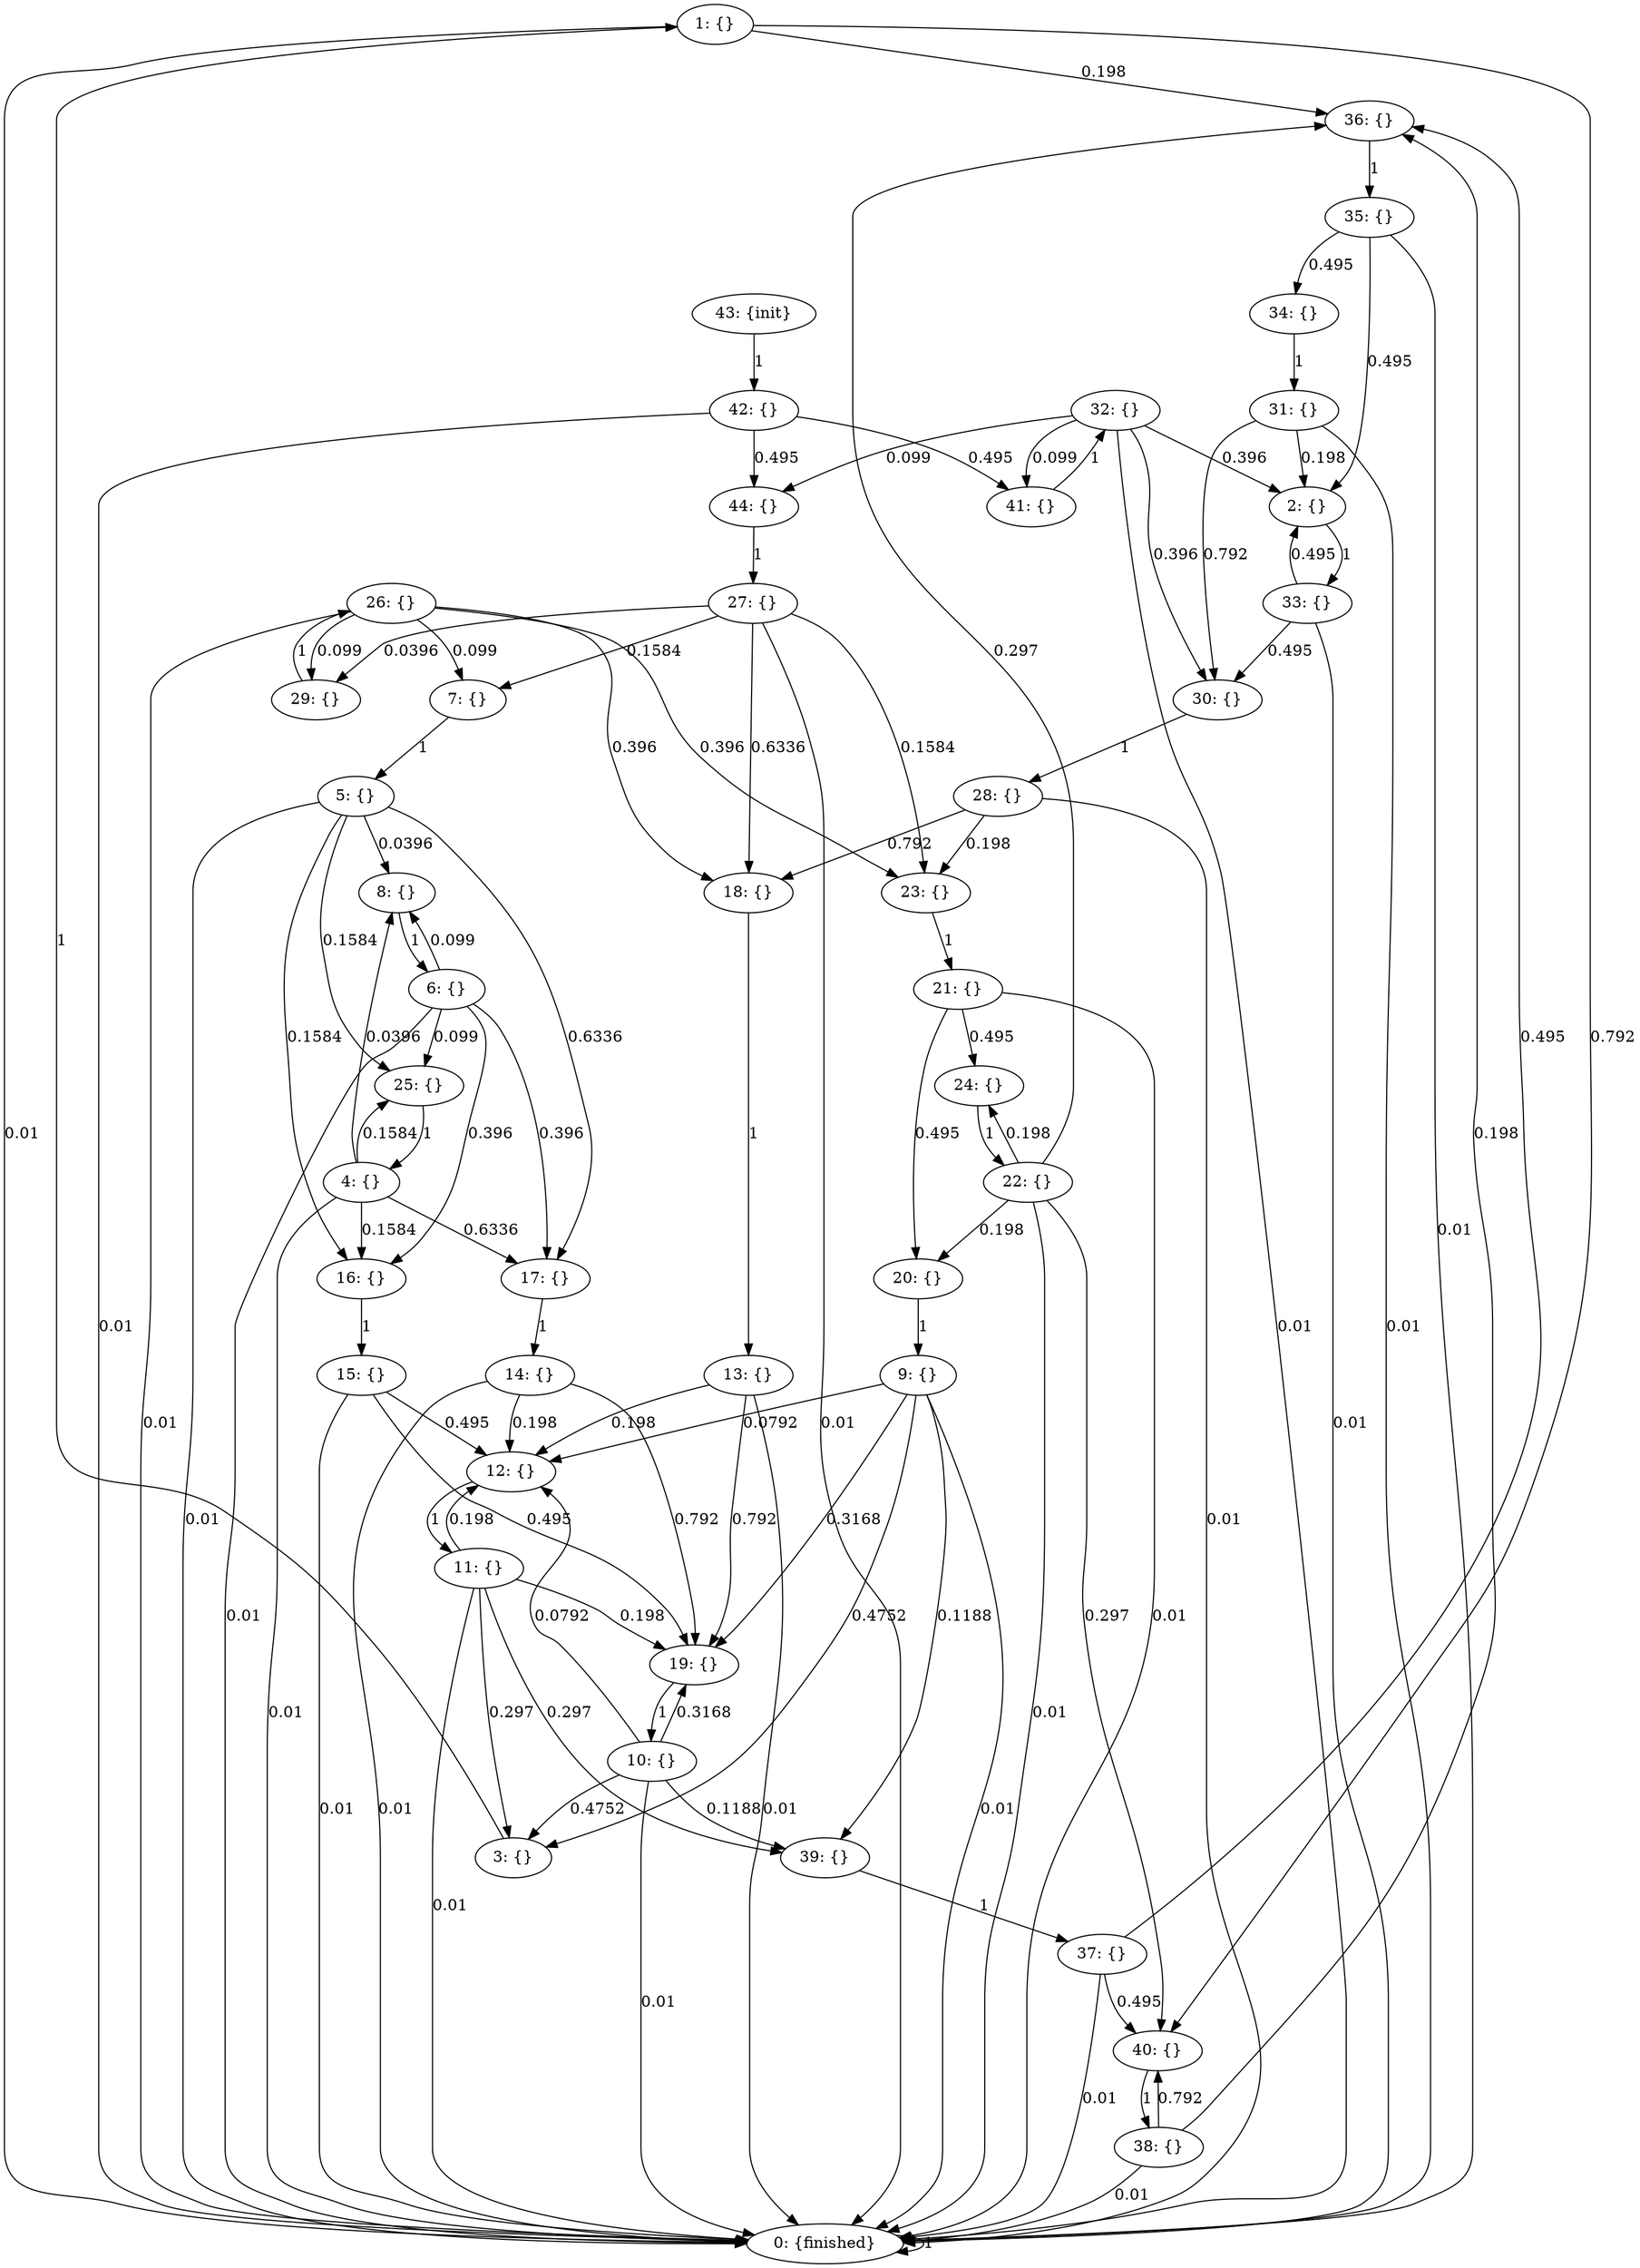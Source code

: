 digraph model {
	0 [ label = "0: {finished}" ];
	1 [ label = "1: {}" ];
	2 [ label = "2: {}" ];
	3 [ label = "3: {}" ];
	4 [ label = "4: {}" ];
	5 [ label = "5: {}" ];
	6 [ label = "6: {}" ];
	7 [ label = "7: {}" ];
	8 [ label = "8: {}" ];
	9 [ label = "9: {}" ];
	10 [ label = "10: {}" ];
	11 [ label = "11: {}" ];
	12 [ label = "12: {}" ];
	13 [ label = "13: {}" ];
	14 [ label = "14: {}" ];
	15 [ label = "15: {}" ];
	16 [ label = "16: {}" ];
	17 [ label = "17: {}" ];
	18 [ label = "18: {}" ];
	19 [ label = "19: {}" ];
	20 [ label = "20: {}" ];
	21 [ label = "21: {}" ];
	22 [ label = "22: {}" ];
	23 [ label = "23: {}" ];
	24 [ label = "24: {}" ];
	25 [ label = "25: {}" ];
	26 [ label = "26: {}" ];
	27 [ label = "27: {}" ];
	28 [ label = "28: {}" ];
	29 [ label = "29: {}" ];
	30 [ label = "30: {}" ];
	31 [ label = "31: {}" ];
	32 [ label = "32: {}" ];
	33 [ label = "33: {}" ];
	34 [ label = "34: {}" ];
	35 [ label = "35: {}" ];
	36 [ label = "36: {}" ];
	37 [ label = "37: {}" ];
	38 [ label = "38: {}" ];
	39 [ label = "39: {}" ];
	40 [ label = "40: {}" ];
	41 [ label = "41: {}" ];
	42 [ label = "42: {}" ];
	43 [ label = "43: {init}" ];
	44 [ label = "44: {}" ];
	0 -> 0 [ label= "1" ];
	1 -> 0 [ label= "0.01" ];
	1 -> 36 [ label= "0.198" ];
	1 -> 40 [ label= "0.792" ];
	2 -> 33 [ label= "1" ];
	3 -> 1 [ label= "1" ];
	4 -> 0 [ label= "0.01" ];
	4 -> 8 [ label= "0.0396" ];
	4 -> 16 [ label= "0.1584" ];
	4 -> 17 [ label= "0.6336" ];
	4 -> 25 [ label= "0.1584" ];
	5 -> 0 [ label= "0.01" ];
	5 -> 8 [ label= "0.0396" ];
	5 -> 16 [ label= "0.1584" ];
	5 -> 17 [ label= "0.6336" ];
	5 -> 25 [ label= "0.1584" ];
	6 -> 0 [ label= "0.01" ];
	6 -> 8 [ label= "0.099" ];
	6 -> 16 [ label= "0.396" ];
	6 -> 17 [ label= "0.396" ];
	6 -> 25 [ label= "0.099" ];
	7 -> 5 [ label= "1" ];
	8 -> 6 [ label= "1" ];
	9 -> 0 [ label= "0.01" ];
	9 -> 3 [ label= "0.4752" ];
	9 -> 12 [ label= "0.0792" ];
	9 -> 19 [ label= "0.3168" ];
	9 -> 39 [ label= "0.1188" ];
	10 -> 0 [ label= "0.01" ];
	10 -> 3 [ label= "0.4752" ];
	10 -> 12 [ label= "0.0792" ];
	10 -> 19 [ label= "0.3168" ];
	10 -> 39 [ label= "0.1188" ];
	11 -> 0 [ label= "0.01" ];
	11 -> 3 [ label= "0.297" ];
	11 -> 12 [ label= "0.198" ];
	11 -> 19 [ label= "0.198" ];
	11 -> 39 [ label= "0.297" ];
	12 -> 11 [ label= "1" ];
	13 -> 0 [ label= "0.01" ];
	13 -> 12 [ label= "0.198" ];
	13 -> 19 [ label= "0.792" ];
	14 -> 0 [ label= "0.01" ];
	14 -> 12 [ label= "0.198" ];
	14 -> 19 [ label= "0.792" ];
	15 -> 0 [ label= "0.01" ];
	15 -> 12 [ label= "0.495" ];
	15 -> 19 [ label= "0.495" ];
	16 -> 15 [ label= "1" ];
	17 -> 14 [ label= "1" ];
	18 -> 13 [ label= "1" ];
	19 -> 10 [ label= "1" ];
	20 -> 9 [ label= "1" ];
	21 -> 0 [ label= "0.01" ];
	21 -> 20 [ label= "0.495" ];
	21 -> 24 [ label= "0.495" ];
	22 -> 0 [ label= "0.01" ];
	22 -> 20 [ label= "0.198" ];
	22 -> 24 [ label= "0.198" ];
	22 -> 36 [ label= "0.297" ];
	22 -> 40 [ label= "0.297" ];
	23 -> 21 [ label= "1" ];
	24 -> 22 [ label= "1" ];
	25 -> 4 [ label= "1" ];
	26 -> 0 [ label= "0.01" ];
	26 -> 7 [ label= "0.099" ];
	26 -> 18 [ label= "0.396" ];
	26 -> 23 [ label= "0.396" ];
	26 -> 29 [ label= "0.099" ];
	27 -> 0 [ label= "0.01" ];
	27 -> 7 [ label= "0.1584" ];
	27 -> 18 [ label= "0.6336" ];
	27 -> 23 [ label= "0.1584" ];
	27 -> 29 [ label= "0.0396" ];
	28 -> 0 [ label= "0.01" ];
	28 -> 18 [ label= "0.792" ];
	28 -> 23 [ label= "0.198" ];
	29 -> 26 [ label= "1" ];
	30 -> 28 [ label= "1" ];
	31 -> 0 [ label= "0.01" ];
	31 -> 2 [ label= "0.198" ];
	31 -> 30 [ label= "0.792" ];
	32 -> 0 [ label= "0.01" ];
	32 -> 2 [ label= "0.396" ];
	32 -> 30 [ label= "0.396" ];
	32 -> 41 [ label= "0.099" ];
	32 -> 44 [ label= "0.099" ];
	33 -> 0 [ label= "0.01" ];
	33 -> 2 [ label= "0.495" ];
	33 -> 30 [ label= "0.495" ];
	34 -> 31 [ label= "1" ];
	35 -> 0 [ label= "0.01" ];
	35 -> 2 [ label= "0.495" ];
	35 -> 34 [ label= "0.495" ];
	36 -> 35 [ label= "1" ];
	37 -> 0 [ label= "0.01" ];
	37 -> 36 [ label= "0.495" ];
	37 -> 40 [ label= "0.495" ];
	38 -> 0 [ label= "0.01" ];
	38 -> 36 [ label= "0.198" ];
	38 -> 40 [ label= "0.792" ];
	39 -> 37 [ label= "1" ];
	40 -> 38 [ label= "1" ];
	41 -> 32 [ label= "1" ];
	42 -> 0 [ label= "0.01" ];
	42 -> 41 [ label= "0.495" ];
	42 -> 44 [ label= "0.495" ];
	43 -> 42 [ label= "1" ];
	44 -> 27 [ label= "1" ];
}
